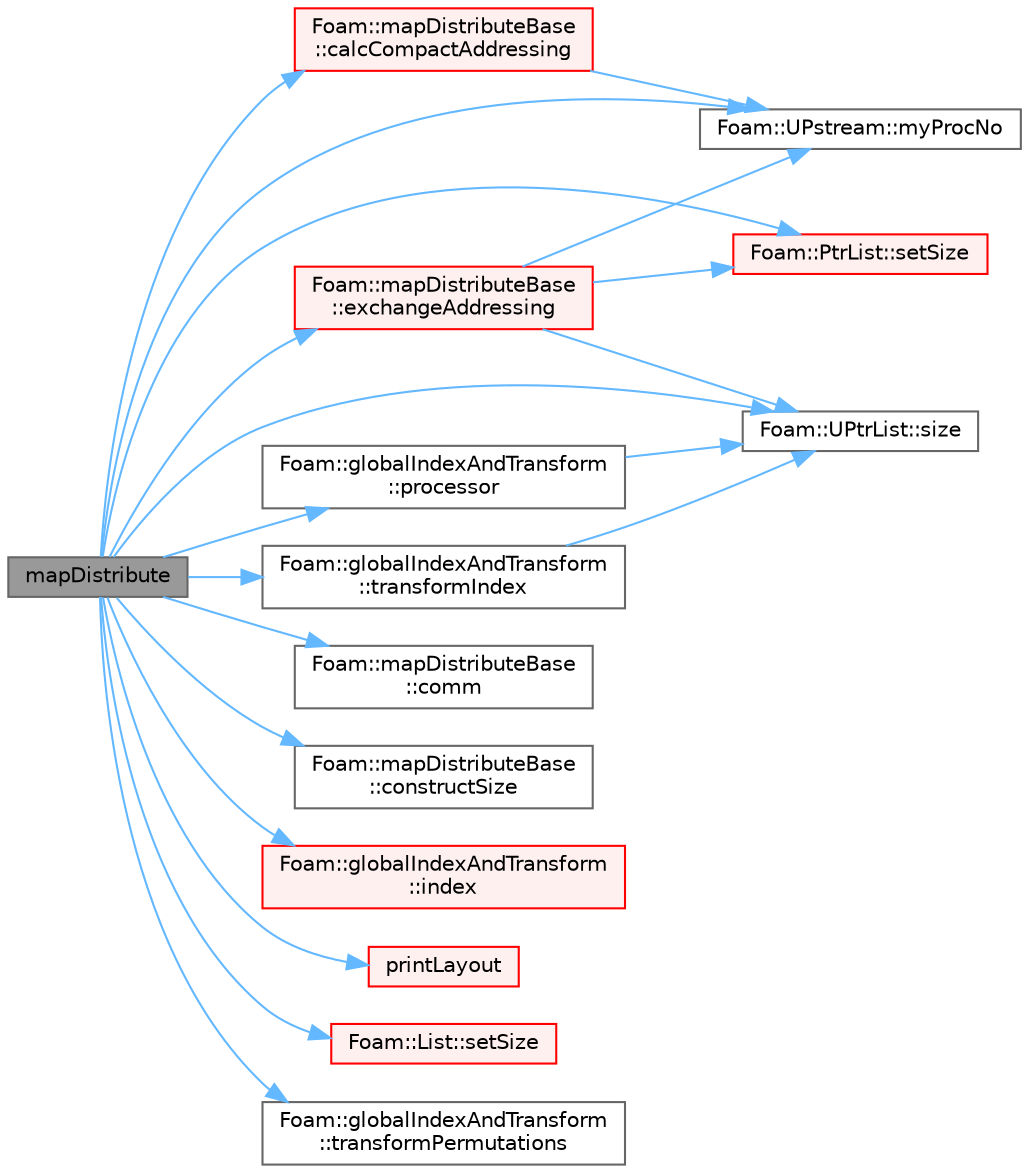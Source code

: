 digraph "mapDistribute"
{
 // LATEX_PDF_SIZE
  bgcolor="transparent";
  edge [fontname=Helvetica,fontsize=10,labelfontname=Helvetica,labelfontsize=10];
  node [fontname=Helvetica,fontsize=10,shape=box,height=0.2,width=0.4];
  rankdir="LR";
  Node1 [id="Node000001",label="mapDistribute",height=0.2,width=0.4,color="gray40", fillcolor="grey60", style="filled", fontcolor="black",tooltip=" "];
  Node1 -> Node2 [id="edge1_Node000001_Node000002",color="steelblue1",style="solid",tooltip=" "];
  Node2 [id="Node000002",label="Foam::mapDistributeBase\l::calcCompactAddressing",height=0.2,width=0.4,color="red", fillcolor="#FFF0F0", style="filled",URL="$classFoam_1_1mapDistributeBase.html#a576e82850d9f920669f403d687aad580",tooltip=" "];
  Node2 -> Node3 [id="edge2_Node000002_Node000003",color="steelblue1",style="solid",tooltip=" "];
  Node3 [id="Node000003",label="Foam::UPstream::myProcNo",height=0.2,width=0.4,color="grey40", fillcolor="white", style="filled",URL="$classFoam_1_1UPstream.html#a18ae428d3236c638ac680fa9f506c11a",tooltip=" "];
  Node1 -> Node6 [id="edge3_Node000001_Node000006",color="steelblue1",style="solid",tooltip=" "];
  Node6 [id="Node000006",label="Foam::mapDistributeBase\l::comm",height=0.2,width=0.4,color="grey40", fillcolor="white", style="filled",URL="$classFoam_1_1mapDistributeBase.html#abe3e9297d601d8a0370f2da7ee2935dc",tooltip=" "];
  Node1 -> Node7 [id="edge4_Node000001_Node000007",color="steelblue1",style="solid",tooltip=" "];
  Node7 [id="Node000007",label="Foam::mapDistributeBase\l::constructSize",height=0.2,width=0.4,color="grey40", fillcolor="white", style="filled",URL="$classFoam_1_1mapDistributeBase.html#afc737967f385dc2dcc3bb9a8f232c9d7",tooltip=" "];
  Node1 -> Node8 [id="edge5_Node000001_Node000008",color="steelblue1",style="solid",tooltip=" "];
  Node8 [id="Node000008",label="Foam::mapDistributeBase\l::exchangeAddressing",height=0.2,width=0.4,color="red", fillcolor="#FFF0F0", style="filled",URL="$classFoam_1_1mapDistributeBase.html#a819285c08467c6194a281f2c647887c6",tooltip=" "];
  Node8 -> Node3 [id="edge6_Node000008_Node000003",color="steelblue1",style="solid",tooltip=" "];
  Node8 -> Node15 [id="edge7_Node000008_Node000015",color="steelblue1",style="solid",tooltip=" "];
  Node15 [id="Node000015",label="Foam::PtrList::setSize",height=0.2,width=0.4,color="red", fillcolor="#FFF0F0", style="filled",URL="$classFoam_1_1PtrList.html#a69101c7616426ea26b33577a730b73e8",tooltip=" "];
  Node8 -> Node5 [id="edge8_Node000008_Node000005",color="steelblue1",style="solid",tooltip=" "];
  Node5 [id="Node000005",label="Foam::UPtrList::size",height=0.2,width=0.4,color="grey40", fillcolor="white", style="filled",URL="$classFoam_1_1UPtrList.html#a95603446b248fe1ecf5dc59bcc2eaff0",tooltip=" "];
  Node1 -> Node16 [id="edge9_Node000001_Node000016",color="steelblue1",style="solid",tooltip=" "];
  Node16 [id="Node000016",label="Foam::globalIndexAndTransform\l::index",height=0.2,width=0.4,color="red", fillcolor="#FFF0F0", style="filled",URL="$classFoam_1_1globalIndexAndTransform.html#ae5f27da3d24cfe83d18f00b1adc4a8de",tooltip=" "];
  Node1 -> Node3 [id="edge10_Node000001_Node000003",color="steelblue1",style="solid",tooltip=" "];
  Node1 -> Node19 [id="edge11_Node000001_Node000019",color="steelblue1",style="solid",tooltip=" "];
  Node19 [id="Node000019",label="printLayout",height=0.2,width=0.4,color="red", fillcolor="#FFF0F0", style="filled",URL="$classFoam_1_1mapDistribute.html#a354c270fcad8f00ba2bf069b0f68a729",tooltip=" "];
  Node1 -> Node30 [id="edge12_Node000001_Node000030",color="steelblue1",style="solid",tooltip=" "];
  Node30 [id="Node000030",label="Foam::globalIndexAndTransform\l::processor",height=0.2,width=0.4,color="grey40", fillcolor="white", style="filled",URL="$classFoam_1_1globalIndexAndTransform.html#a391cb1737676bea47a5ef19684a4bb9f",tooltip=" "];
  Node30 -> Node5 [id="edge13_Node000030_Node000005",color="steelblue1",style="solid",tooltip=" "];
  Node1 -> Node31 [id="edge14_Node000001_Node000031",color="steelblue1",style="solid",tooltip=" "];
  Node31 [id="Node000031",label="Foam::List::setSize",height=0.2,width=0.4,color="red", fillcolor="#FFF0F0", style="filled",URL="$classFoam_1_1List.html#a1a7984b90f8855606fc18a92a71fa99f",tooltip=" "];
  Node1 -> Node15 [id="edge15_Node000001_Node000015",color="steelblue1",style="solid",tooltip=" "];
  Node1 -> Node5 [id="edge16_Node000001_Node000005",color="steelblue1",style="solid",tooltip=" "];
  Node1 -> Node33 [id="edge17_Node000001_Node000033",color="steelblue1",style="solid",tooltip=" "];
  Node33 [id="Node000033",label="Foam::globalIndexAndTransform\l::transformIndex",height=0.2,width=0.4,color="grey40", fillcolor="white", style="filled",URL="$classFoam_1_1globalIndexAndTransform.html#a37a9d2a80e0db88cf7320ecfd71f5c35",tooltip=" "];
  Node33 -> Node5 [id="edge18_Node000033_Node000005",color="steelblue1",style="solid",tooltip=" "];
  Node1 -> Node34 [id="edge19_Node000001_Node000034",color="steelblue1",style="solid",tooltip=" "];
  Node34 [id="Node000034",label="Foam::globalIndexAndTransform\l::transformPermutations",height=0.2,width=0.4,color="grey40", fillcolor="white", style="filled",URL="$classFoam_1_1globalIndexAndTransform.html#aa3c488fb461eb31d5964943e91a21b1d",tooltip=" "];
}
